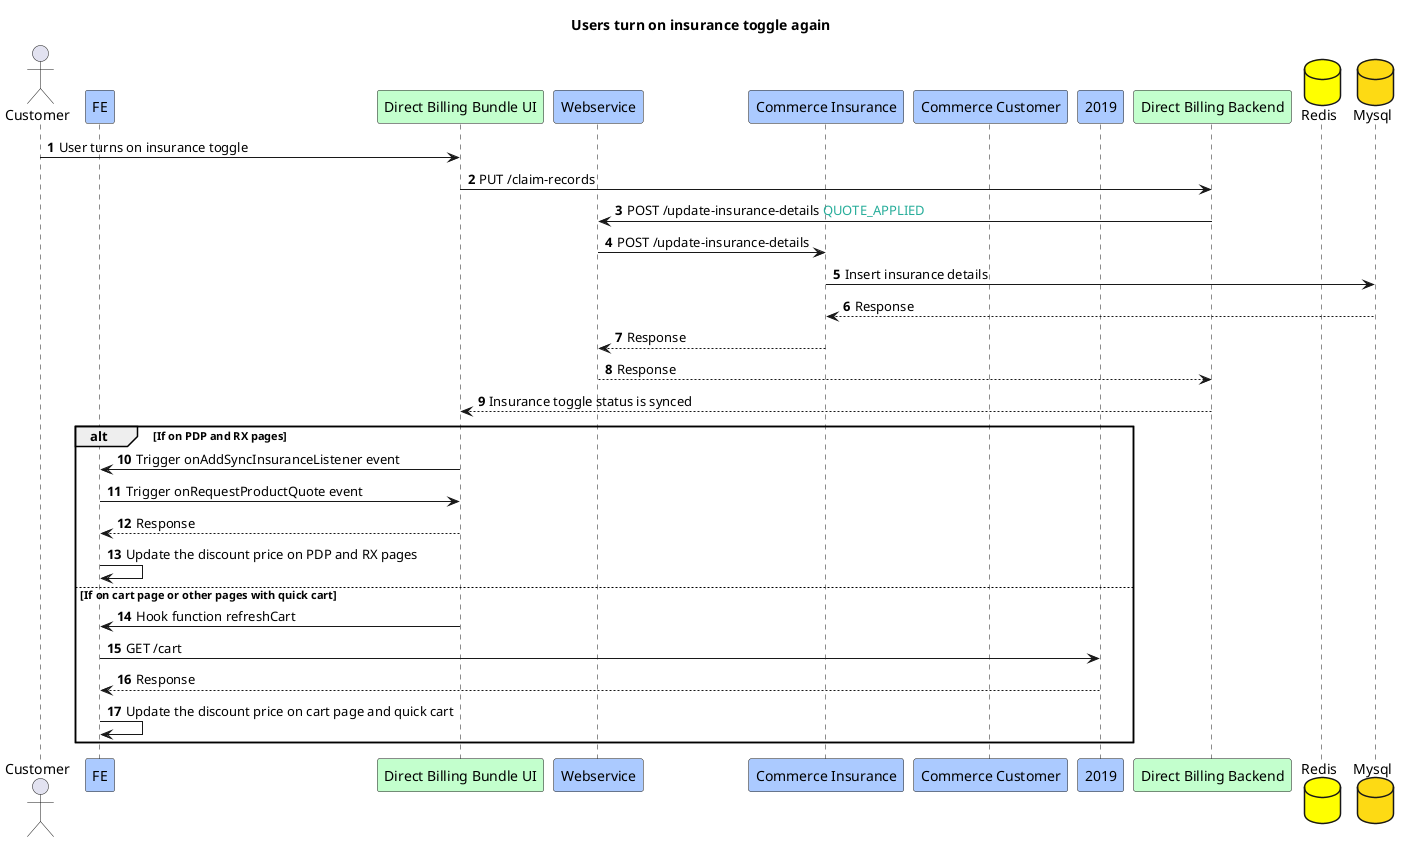 @startuml
title Users turn on insurance toggle again
actor Customer
participant FE #abcaff
participant "Direct Billing Bundle UI" #c3ffcd
participant "Webservice" #abcaff
participant "Commerce Insurance" #abcaff
participant "Commerce Customer" #abcaff
participant "2019" #abcaff
participant "Direct Billing Backend" #c3ffcd
database "Redis" #yellow
database "Mysql" #fdda14

autonumber
Customer -> "Direct Billing Bundle UI":User turns on insurance toggle
'"Direct Billing Bundle UI" -> FE:Hook function getCustomer
'alt If it is a guest user
'    FE --> "Direct Billing Bundle UI":Response guest user info
'else If it is a login user
'    FE -> "Webservice":GET /users/{user-id}
'    "Webservice" -> "Commerce Customer":GET /users/{user-id}
'    "Commerce Customer" --> "Webservice":Response
'    "Webservice" --> FE:Response
'    FE --> "Direct Billing Bundle UI":Response login user info
'end

'"Direct Billing Bundle UI" -> FE:hook function getCartItemDetails

'FE -> "Webservice":GET /insurance/cart-products
'"Webservice" -> "Commerce Insurance":GET /cart-products
'"Commerce Insurance" -> 2019:GET /cart
'2019 --> "Commerce Insurance":Response
'"Commerce Insurance" --> "Webservice":Response
'"Webservice" --> FE:Response
'FE --> "Direct Billing Bundle UI":Response product bundle

"Direct Billing Bundle UI" -> "Direct Billing Backend": PUT /claim-records

"Direct Billing Backend" -> "Webservice":POST /update-insurance-details <font color=#27ad9a>QUOTE_APPLIED
"Webservice" -> "Commerce Insurance":POST /update-insurance-details
"Commerce Insurance" -> "Mysql":Insert insurance details
"Mysql" --> "Commerce Insurance":Response
"Commerce Insurance" --> "Webservice":Response
"Webservice" --> "Direct Billing Backend":Response
"Direct Billing Backend" --> "Direct Billing Bundle UI":Insurance toggle status is synced
alt If on PDP and RX pages 
"Direct Billing Bundle UI" -> FE:Trigger onAddSyncInsuranceListener event
FE -> "Direct Billing Bundle UI":Trigger onRequestProductQuote event
"Direct Billing Bundle UI" --> FE:Response
FE -> FE:Update the discount price on PDP and RX pages
else If on cart page or other pages with quick cart
"Direct Billing Bundle UI" -> FE:Hook function refreshCart
FE -> 2019:GET /cart
2019 --> FE:Response
FE -> FE:Update the discount price on cart page and quick cart
end

@enduml

